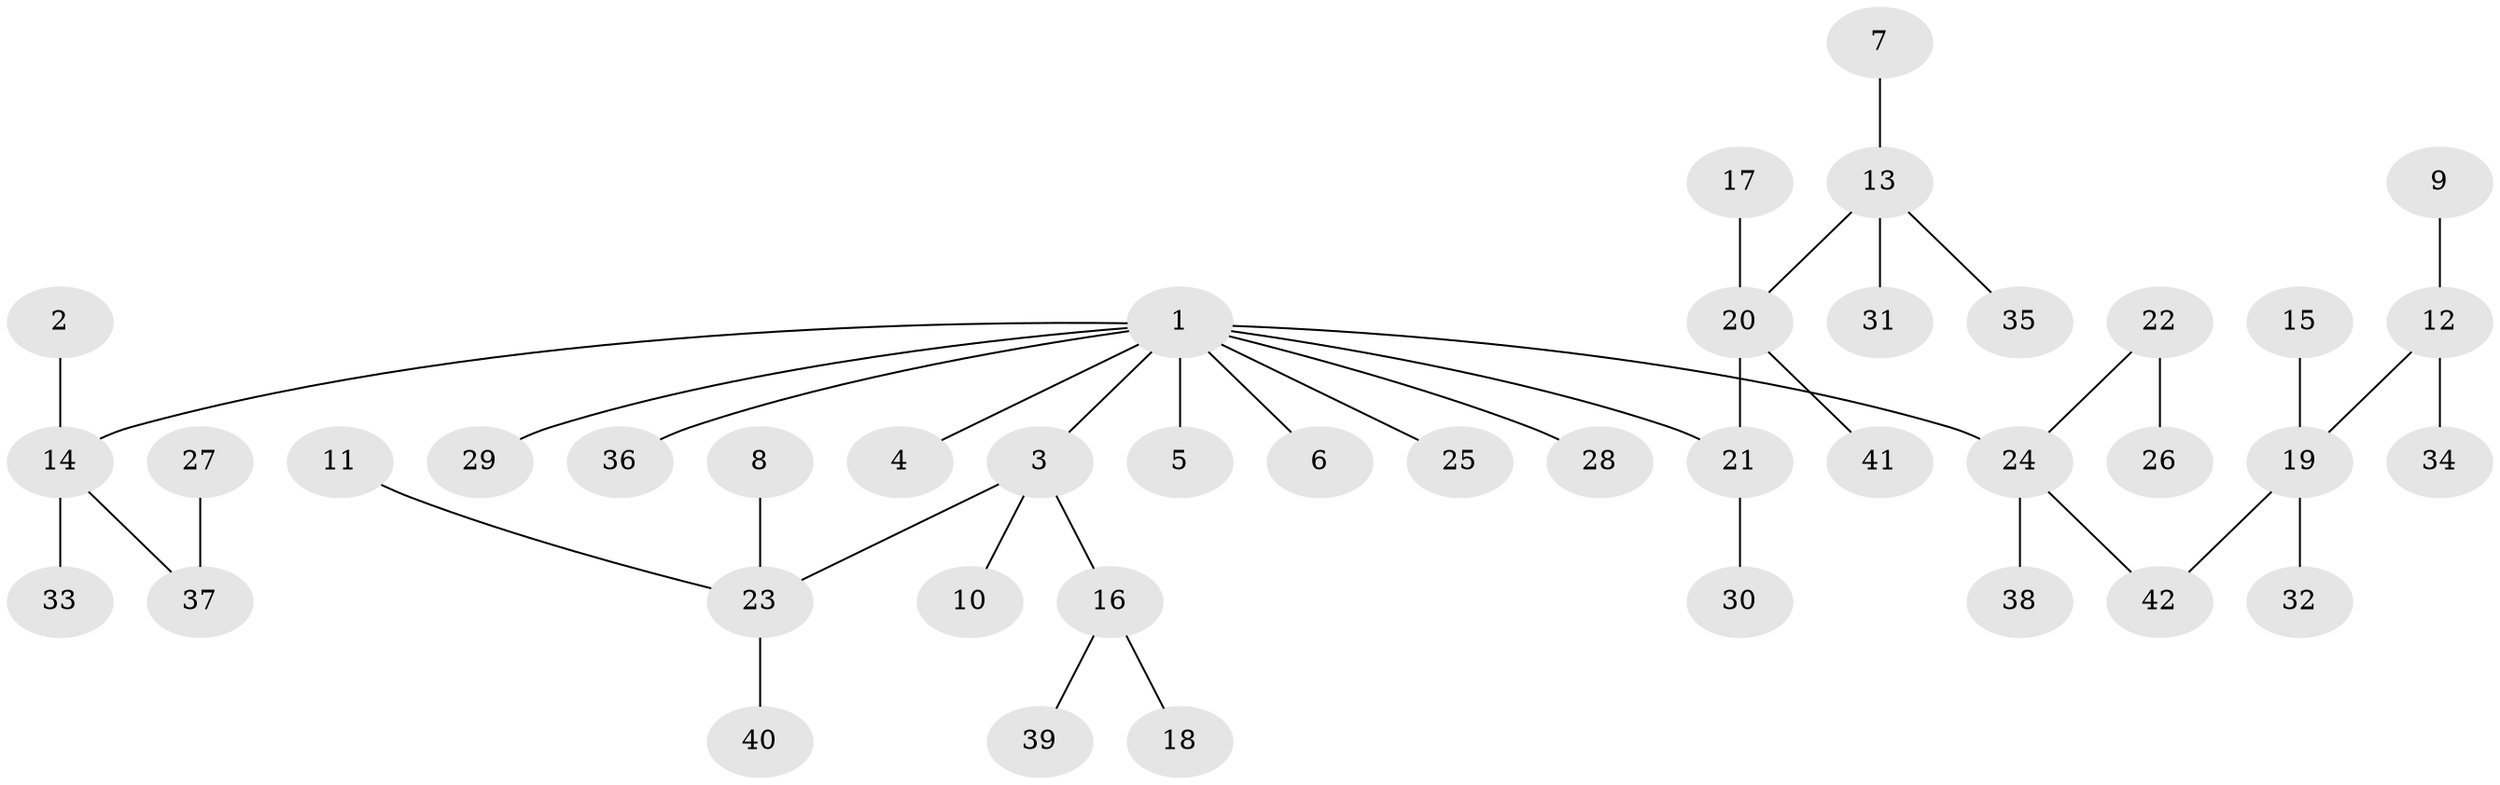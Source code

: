 // original degree distribution, {6: 0.024096385542168676, 7: 0.012048192771084338, 5: 0.024096385542168676, 4: 0.08433734939759036, 2: 0.2891566265060241, 3: 0.07228915662650602, 1: 0.4939759036144578}
// Generated by graph-tools (version 1.1) at 2025/26/03/09/25 03:26:24]
// undirected, 42 vertices, 41 edges
graph export_dot {
graph [start="1"]
  node [color=gray90,style=filled];
  1;
  2;
  3;
  4;
  5;
  6;
  7;
  8;
  9;
  10;
  11;
  12;
  13;
  14;
  15;
  16;
  17;
  18;
  19;
  20;
  21;
  22;
  23;
  24;
  25;
  26;
  27;
  28;
  29;
  30;
  31;
  32;
  33;
  34;
  35;
  36;
  37;
  38;
  39;
  40;
  41;
  42;
  1 -- 3 [weight=1.0];
  1 -- 4 [weight=1.0];
  1 -- 5 [weight=1.0];
  1 -- 6 [weight=1.0];
  1 -- 14 [weight=1.0];
  1 -- 21 [weight=1.0];
  1 -- 24 [weight=1.0];
  1 -- 25 [weight=1.0];
  1 -- 28 [weight=1.0];
  1 -- 29 [weight=1.0];
  1 -- 36 [weight=1.0];
  2 -- 14 [weight=1.0];
  3 -- 10 [weight=1.0];
  3 -- 16 [weight=1.0];
  3 -- 23 [weight=1.0];
  7 -- 13 [weight=1.0];
  8 -- 23 [weight=1.0];
  9 -- 12 [weight=1.0];
  11 -- 23 [weight=1.0];
  12 -- 19 [weight=1.0];
  12 -- 34 [weight=1.0];
  13 -- 20 [weight=1.0];
  13 -- 31 [weight=1.0];
  13 -- 35 [weight=1.0];
  14 -- 33 [weight=1.0];
  14 -- 37 [weight=1.0];
  15 -- 19 [weight=1.0];
  16 -- 18 [weight=1.0];
  16 -- 39 [weight=1.0];
  17 -- 20 [weight=1.0];
  19 -- 32 [weight=1.0];
  19 -- 42 [weight=1.0];
  20 -- 21 [weight=1.0];
  20 -- 41 [weight=1.0];
  21 -- 30 [weight=1.0];
  22 -- 24 [weight=1.0];
  22 -- 26 [weight=1.0];
  23 -- 40 [weight=1.0];
  24 -- 38 [weight=1.0];
  24 -- 42 [weight=1.0];
  27 -- 37 [weight=1.0];
}
